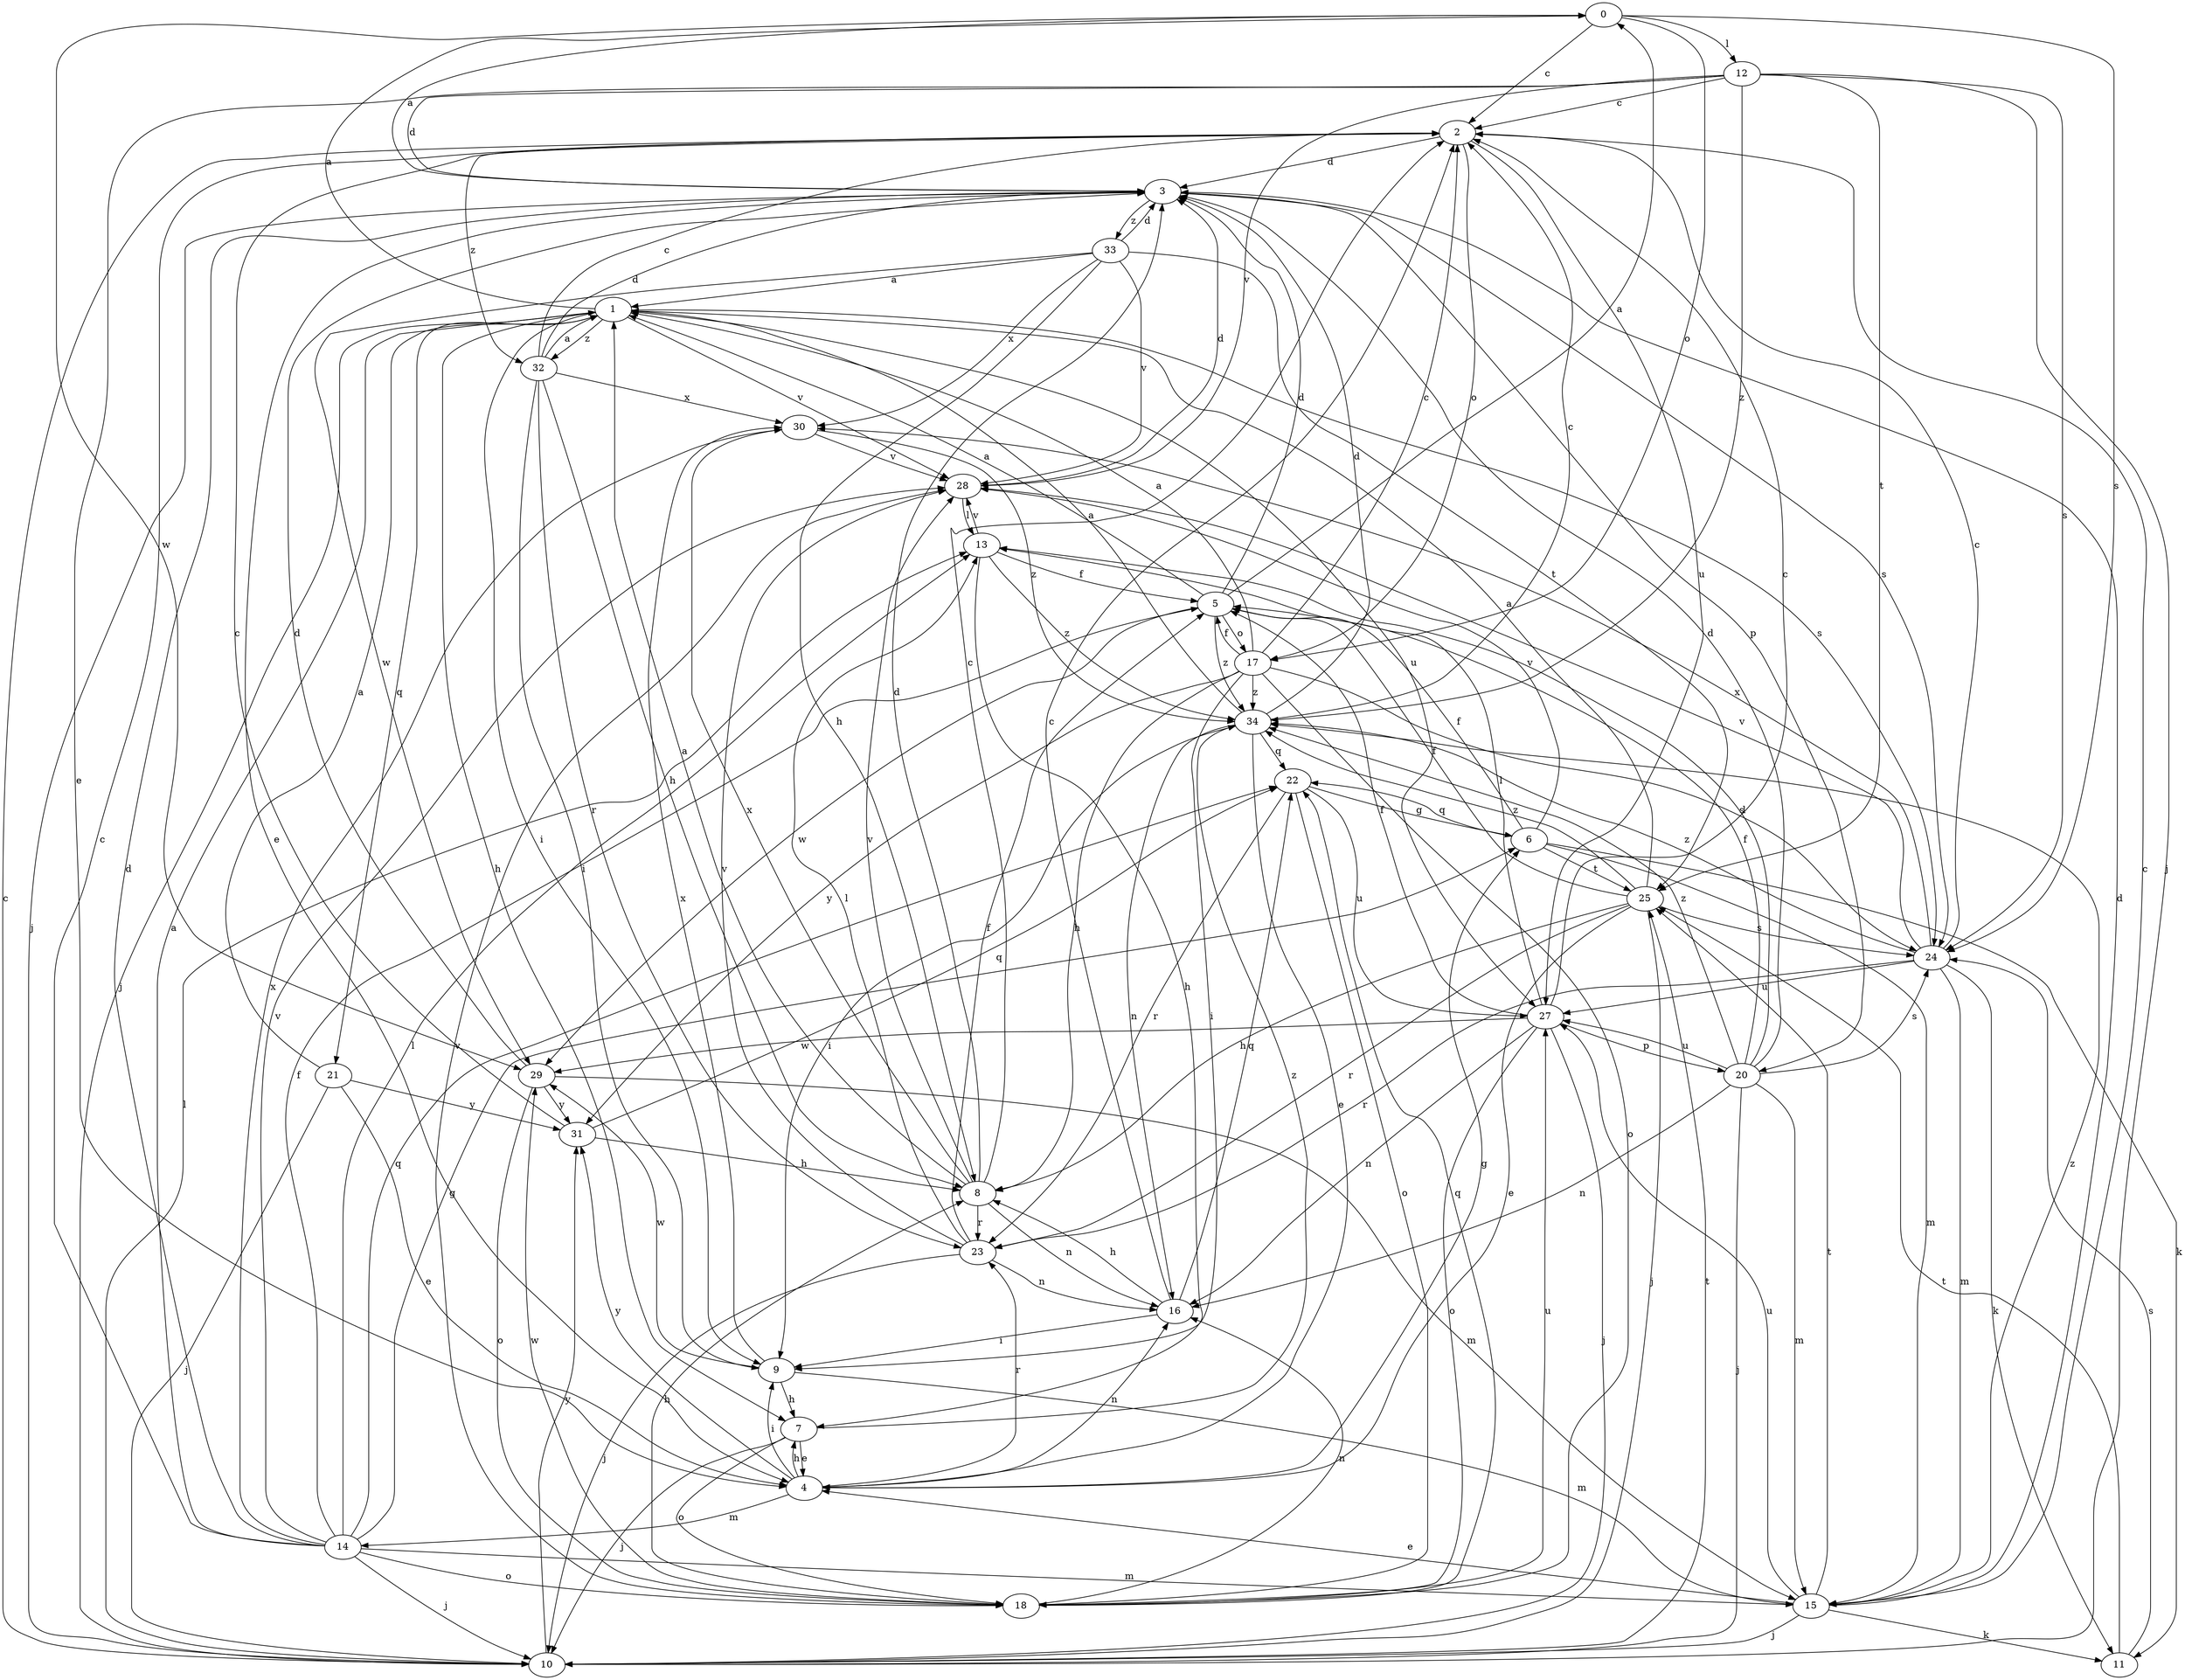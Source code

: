 strict digraph  {
0;
1;
2;
3;
4;
5;
6;
7;
8;
9;
10;
11;
12;
13;
14;
15;
16;
17;
18;
20;
21;
22;
23;
24;
25;
27;
28;
29;
30;
31;
32;
33;
34;
0 -> 2  [label=c];
0 -> 12  [label=l];
0 -> 17  [label=o];
0 -> 24  [label=s];
0 -> 29  [label=w];
1 -> 0  [label=a];
1 -> 7  [label=h];
1 -> 9  [label=i];
1 -> 10  [label=j];
1 -> 21  [label=q];
1 -> 24  [label=s];
1 -> 27  [label=u];
1 -> 28  [label=v];
1 -> 32  [label=z];
2 -> 3  [label=d];
2 -> 17  [label=o];
2 -> 27  [label=u];
2 -> 32  [label=z];
3 -> 0  [label=a];
3 -> 4  [label=e];
3 -> 10  [label=j];
3 -> 20  [label=p];
3 -> 24  [label=s];
3 -> 33  [label=z];
4 -> 6  [label=g];
4 -> 7  [label=h];
4 -> 9  [label=i];
4 -> 14  [label=m];
4 -> 16  [label=n];
4 -> 23  [label=r];
4 -> 31  [label=y];
5 -> 0  [label=a];
5 -> 1  [label=a];
5 -> 3  [label=d];
5 -> 17  [label=o];
5 -> 29  [label=w];
5 -> 34  [label=z];
6 -> 5  [label=f];
6 -> 11  [label=k];
6 -> 15  [label=m];
6 -> 22  [label=q];
6 -> 25  [label=t];
6 -> 28  [label=v];
7 -> 4  [label=e];
7 -> 10  [label=j];
7 -> 18  [label=o];
7 -> 34  [label=z];
8 -> 1  [label=a];
8 -> 2  [label=c];
8 -> 3  [label=d];
8 -> 16  [label=n];
8 -> 23  [label=r];
8 -> 28  [label=v];
8 -> 30  [label=x];
9 -> 7  [label=h];
9 -> 15  [label=m];
9 -> 29  [label=w];
9 -> 30  [label=x];
10 -> 2  [label=c];
10 -> 13  [label=l];
10 -> 25  [label=t];
10 -> 31  [label=y];
11 -> 24  [label=s];
11 -> 25  [label=t];
12 -> 2  [label=c];
12 -> 3  [label=d];
12 -> 4  [label=e];
12 -> 10  [label=j];
12 -> 24  [label=s];
12 -> 25  [label=t];
12 -> 28  [label=v];
12 -> 34  [label=z];
13 -> 5  [label=f];
13 -> 7  [label=h];
13 -> 28  [label=v];
13 -> 34  [label=z];
14 -> 1  [label=a];
14 -> 2  [label=c];
14 -> 3  [label=d];
14 -> 5  [label=f];
14 -> 6  [label=g];
14 -> 10  [label=j];
14 -> 13  [label=l];
14 -> 15  [label=m];
14 -> 18  [label=o];
14 -> 22  [label=q];
14 -> 28  [label=v];
14 -> 30  [label=x];
15 -> 2  [label=c];
15 -> 3  [label=d];
15 -> 4  [label=e];
15 -> 10  [label=j];
15 -> 11  [label=k];
15 -> 25  [label=t];
15 -> 27  [label=u];
15 -> 34  [label=z];
16 -> 2  [label=c];
16 -> 8  [label=h];
16 -> 9  [label=i];
16 -> 22  [label=q];
17 -> 1  [label=a];
17 -> 2  [label=c];
17 -> 5  [label=f];
17 -> 8  [label=h];
17 -> 9  [label=i];
17 -> 18  [label=o];
17 -> 24  [label=s];
17 -> 31  [label=y];
17 -> 34  [label=z];
18 -> 8  [label=h];
18 -> 16  [label=n];
18 -> 22  [label=q];
18 -> 27  [label=u];
18 -> 28  [label=v];
18 -> 29  [label=w];
20 -> 3  [label=d];
20 -> 5  [label=f];
20 -> 10  [label=j];
20 -> 13  [label=l];
20 -> 15  [label=m];
20 -> 16  [label=n];
20 -> 24  [label=s];
20 -> 27  [label=u];
20 -> 34  [label=z];
21 -> 1  [label=a];
21 -> 4  [label=e];
21 -> 10  [label=j];
21 -> 31  [label=y];
22 -> 6  [label=g];
22 -> 18  [label=o];
22 -> 23  [label=r];
22 -> 27  [label=u];
23 -> 5  [label=f];
23 -> 10  [label=j];
23 -> 13  [label=l];
23 -> 16  [label=n];
23 -> 28  [label=v];
24 -> 2  [label=c];
24 -> 11  [label=k];
24 -> 15  [label=m];
24 -> 23  [label=r];
24 -> 27  [label=u];
24 -> 28  [label=v];
24 -> 30  [label=x];
24 -> 34  [label=z];
25 -> 1  [label=a];
25 -> 4  [label=e];
25 -> 5  [label=f];
25 -> 8  [label=h];
25 -> 10  [label=j];
25 -> 23  [label=r];
25 -> 24  [label=s];
25 -> 34  [label=z];
27 -> 2  [label=c];
27 -> 5  [label=f];
27 -> 10  [label=j];
27 -> 13  [label=l];
27 -> 16  [label=n];
27 -> 18  [label=o];
27 -> 20  [label=p];
27 -> 29  [label=w];
28 -> 3  [label=d];
28 -> 13  [label=l];
29 -> 3  [label=d];
29 -> 15  [label=m];
29 -> 18  [label=o];
29 -> 31  [label=y];
30 -> 28  [label=v];
30 -> 34  [label=z];
31 -> 2  [label=c];
31 -> 8  [label=h];
31 -> 22  [label=q];
32 -> 1  [label=a];
32 -> 2  [label=c];
32 -> 3  [label=d];
32 -> 8  [label=h];
32 -> 9  [label=i];
32 -> 23  [label=r];
32 -> 30  [label=x];
33 -> 1  [label=a];
33 -> 3  [label=d];
33 -> 8  [label=h];
33 -> 25  [label=t];
33 -> 28  [label=v];
33 -> 29  [label=w];
33 -> 30  [label=x];
34 -> 1  [label=a];
34 -> 2  [label=c];
34 -> 3  [label=d];
34 -> 4  [label=e];
34 -> 9  [label=i];
34 -> 16  [label=n];
34 -> 22  [label=q];
}
